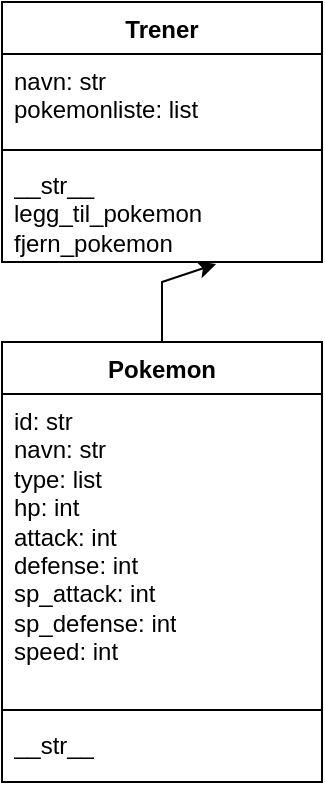 <mxfile version="22.1.2" type="device">
  <diagram name="Page-1" id="VE6YEJn4PftV8VdNdtsw">
    <mxGraphModel dx="1194" dy="618" grid="1" gridSize="10" guides="1" tooltips="1" connect="1" arrows="1" fold="1" page="1" pageScale="1" pageWidth="827" pageHeight="1169" math="0" shadow="0">
      <root>
        <mxCell id="0" />
        <mxCell id="1" parent="0" />
        <mxCell id="7GiyLR0LiVSR251wjXOw-5" value="Trener" style="swimlane;fontStyle=1;align=center;verticalAlign=top;childLayout=stackLayout;horizontal=1;startSize=26;horizontalStack=0;resizeParent=1;resizeParentMax=0;resizeLast=0;collapsible=1;marginBottom=0;whiteSpace=wrap;html=1;" parent="1" vertex="1">
          <mxGeometry x="160" y="230" width="160" height="130" as="geometry" />
        </mxCell>
        <mxCell id="7GiyLR0LiVSR251wjXOw-6" value="navn: str&lt;br&gt;pokemonliste: list" style="text;strokeColor=none;fillColor=none;align=left;verticalAlign=top;spacingLeft=4;spacingRight=4;overflow=hidden;rotatable=0;points=[[0,0.5],[1,0.5]];portConstraint=eastwest;whiteSpace=wrap;html=1;" parent="7GiyLR0LiVSR251wjXOw-5" vertex="1">
          <mxGeometry y="26" width="160" height="44" as="geometry" />
        </mxCell>
        <mxCell id="7GiyLR0LiVSR251wjXOw-7" value="" style="line;strokeWidth=1;fillColor=none;align=left;verticalAlign=middle;spacingTop=-1;spacingLeft=3;spacingRight=3;rotatable=0;labelPosition=right;points=[];portConstraint=eastwest;strokeColor=inherit;" parent="7GiyLR0LiVSR251wjXOw-5" vertex="1">
          <mxGeometry y="70" width="160" height="8" as="geometry" />
        </mxCell>
        <mxCell id="7GiyLR0LiVSR251wjXOw-8" value="__str__&lt;br style=&quot;border-color: var(--border-color);&quot;&gt;legg_til_pokemon&lt;br style=&quot;border-color: var(--border-color);&quot;&gt;fjern_pokemon" style="text;strokeColor=none;fillColor=none;align=left;verticalAlign=top;spacingLeft=4;spacingRight=4;overflow=hidden;rotatable=0;points=[[0,0.5],[1,0.5]];portConstraint=eastwest;whiteSpace=wrap;html=1;" parent="7GiyLR0LiVSR251wjXOw-5" vertex="1">
          <mxGeometry y="78" width="160" height="52" as="geometry" />
        </mxCell>
        <mxCell id="7GiyLR0LiVSR251wjXOw-9" value="Pokemon" style="swimlane;fontStyle=1;align=center;verticalAlign=top;childLayout=stackLayout;horizontal=1;startSize=26;horizontalStack=0;resizeParent=1;resizeParentMax=0;resizeLast=0;collapsible=1;marginBottom=0;whiteSpace=wrap;html=1;" parent="1" vertex="1">
          <mxGeometry x="160" y="400" width="160" height="220" as="geometry" />
        </mxCell>
        <mxCell id="7GiyLR0LiVSR251wjXOw-10" value="id: str&lt;br style=&quot;border-color: var(--border-color);&quot;&gt;navn: str&lt;br style=&quot;border-color: var(--border-color);&quot;&gt;type: list&lt;br style=&quot;border-color: var(--border-color);&quot;&gt;hp: int&lt;br style=&quot;border-color: var(--border-color);&quot;&gt;attack: int&lt;br style=&quot;border-color: var(--border-color);&quot;&gt;defense: int&lt;br style=&quot;border-color: var(--border-color);&quot;&gt;sp_attack: int&lt;br style=&quot;border-color: var(--border-color);&quot;&gt;sp_defense: int&lt;br&gt;speed: int" style="text;strokeColor=none;fillColor=none;align=left;verticalAlign=top;spacingLeft=4;spacingRight=4;overflow=hidden;rotatable=0;points=[[0,0.5],[1,0.5]];portConstraint=eastwest;whiteSpace=wrap;html=1;" parent="7GiyLR0LiVSR251wjXOw-9" vertex="1">
          <mxGeometry y="26" width="160" height="154" as="geometry" />
        </mxCell>
        <mxCell id="7GiyLR0LiVSR251wjXOw-11" value="" style="line;strokeWidth=1;fillColor=none;align=left;verticalAlign=middle;spacingTop=-1;spacingLeft=3;spacingRight=3;rotatable=0;labelPosition=right;points=[];portConstraint=eastwest;strokeColor=inherit;" parent="7GiyLR0LiVSR251wjXOw-9" vertex="1">
          <mxGeometry y="180" width="160" height="8" as="geometry" />
        </mxCell>
        <mxCell id="7GiyLR0LiVSR251wjXOw-12" value="__str__" style="text;strokeColor=none;fillColor=none;align=left;verticalAlign=top;spacingLeft=4;spacingRight=4;overflow=hidden;rotatable=0;points=[[0,0.5],[1,0.5]];portConstraint=eastwest;whiteSpace=wrap;html=1;" parent="7GiyLR0LiVSR251wjXOw-9" vertex="1">
          <mxGeometry y="188" width="160" height="32" as="geometry" />
        </mxCell>
        <mxCell id="VULJpkrM9TVzfV9c8g7a-2" value="" style="endArrow=classic;html=1;rounded=0;exitX=0.5;exitY=0;exitDx=0;exitDy=0;entryX=0.669;entryY=1.019;entryDx=0;entryDy=0;entryPerimeter=0;" parent="1" source="7GiyLR0LiVSR251wjXOw-9" target="7GiyLR0LiVSR251wjXOw-8" edge="1">
          <mxGeometry width="50" height="50" relative="1" as="geometry">
            <mxPoint x="110" y="410" as="sourcePoint" />
            <mxPoint x="460" y="360" as="targetPoint" />
            <Array as="points">
              <mxPoint x="240" y="370" />
            </Array>
          </mxGeometry>
        </mxCell>
      </root>
    </mxGraphModel>
  </diagram>
</mxfile>
